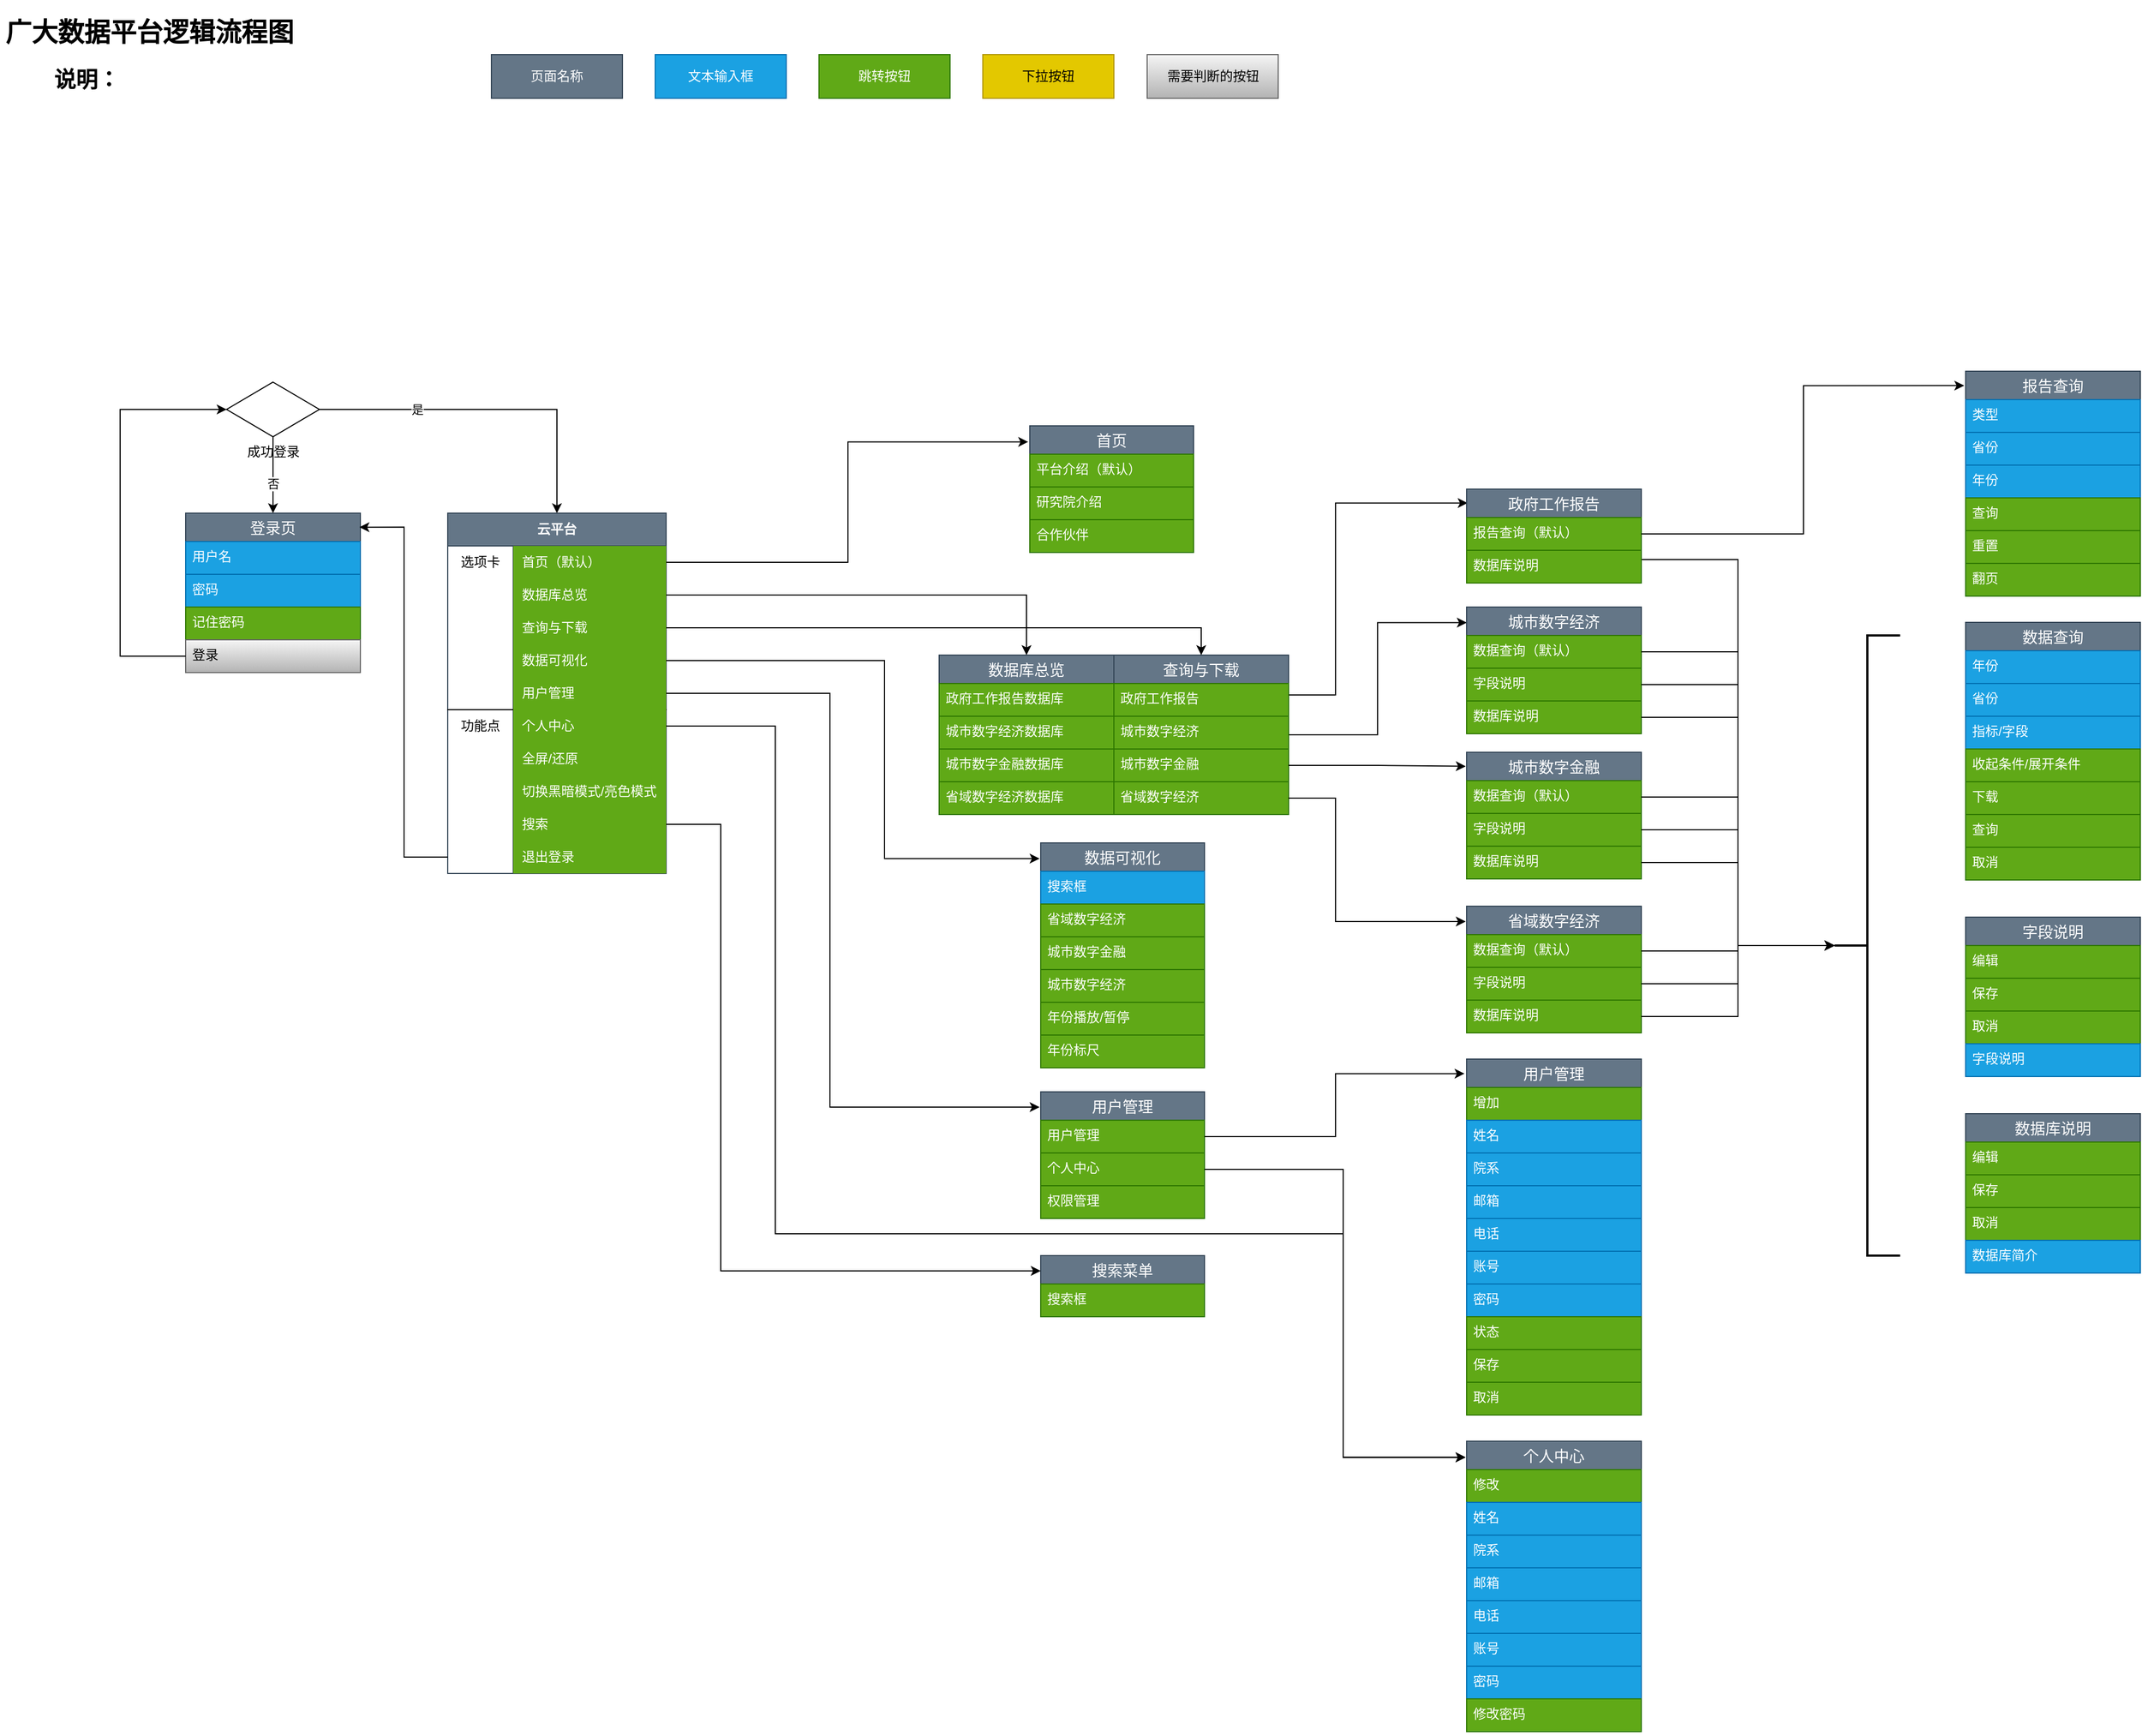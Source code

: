 <mxfile version="21.3.2" type="github">
  <diagram name="第 1 页" id="iISZ1i06i-iWEMT5HrnV">
    <mxGraphModel dx="1235" dy="701" grid="1" gridSize="10" guides="1" tooltips="1" connect="1" arrows="1" fold="1" page="1" pageScale="1" pageWidth="827" pageHeight="1169" math="0" shadow="0">
      <root>
        <mxCell id="0" />
        <mxCell id="1" parent="0" />
        <mxCell id="XsBrNHMWEvMUsBHtOvP9-17" value="登录页" style="swimlane;fontStyle=0;childLayout=stackLayout;horizontal=1;startSize=26;horizontalStack=0;resizeParent=1;resizeParentMax=0;resizeLast=0;collapsible=1;marginBottom=0;align=center;fontSize=14;fillColor=#647687;fontColor=#ffffff;strokeColor=#314354;" vertex="1" parent="1">
          <mxGeometry x="240" y="490" width="160" height="146" as="geometry" />
        </mxCell>
        <mxCell id="XsBrNHMWEvMUsBHtOvP9-18" value="用户名" style="text;strokeColor=#006EAF;fillColor=#1ba1e2;spacingLeft=4;spacingRight=4;overflow=hidden;rotatable=0;points=[[0,0.5],[1,0.5]];portConstraint=eastwest;fontSize=12;whiteSpace=wrap;html=1;fontColor=#ffffff;" vertex="1" parent="XsBrNHMWEvMUsBHtOvP9-17">
          <mxGeometry y="26" width="160" height="30" as="geometry" />
        </mxCell>
        <mxCell id="XsBrNHMWEvMUsBHtOvP9-19" value="密码" style="text;strokeColor=#006EAF;fillColor=#1ba1e2;spacingLeft=4;spacingRight=4;overflow=hidden;rotatable=0;points=[[0,0.5],[1,0.5]];portConstraint=eastwest;fontSize=12;whiteSpace=wrap;html=1;fontColor=#ffffff;" vertex="1" parent="XsBrNHMWEvMUsBHtOvP9-17">
          <mxGeometry y="56" width="160" height="30" as="geometry" />
        </mxCell>
        <mxCell id="XsBrNHMWEvMUsBHtOvP9-20" value="记住密码" style="text;strokeColor=#2D7600;fillColor=#60a917;spacingLeft=4;spacingRight=4;overflow=hidden;rotatable=0;points=[[0,0.5],[1,0.5]];portConstraint=eastwest;fontSize=12;whiteSpace=wrap;html=1;fontColor=#ffffff;" vertex="1" parent="XsBrNHMWEvMUsBHtOvP9-17">
          <mxGeometry y="86" width="160" height="30" as="geometry" />
        </mxCell>
        <mxCell id="XsBrNHMWEvMUsBHtOvP9-22" value="登录" style="text;strokeColor=#666666;fillColor=#f5f5f5;spacingLeft=4;spacingRight=4;overflow=hidden;rotatable=0;points=[[0,0.5],[1,0.5]];portConstraint=eastwest;fontSize=12;whiteSpace=wrap;html=1;gradientColor=#b3b3b3;fontColor=#000000;" vertex="1" parent="XsBrNHMWEvMUsBHtOvP9-17">
          <mxGeometry y="116" width="160" height="30" as="geometry" />
        </mxCell>
        <mxCell id="XsBrNHMWEvMUsBHtOvP9-25" style="edgeStyle=orthogonalEdgeStyle;rounded=0;orthogonalLoop=1;jettySize=auto;html=1;exitX=0.5;exitY=1;exitDx=0;exitDy=0;exitPerimeter=0;entryX=0.5;entryY=0;entryDx=0;entryDy=0;" edge="1" parent="1" source="XsBrNHMWEvMUsBHtOvP9-23" target="XsBrNHMWEvMUsBHtOvP9-17">
          <mxGeometry relative="1" as="geometry" />
        </mxCell>
        <mxCell id="XsBrNHMWEvMUsBHtOvP9-26" value="否" style="edgeLabel;html=1;align=center;verticalAlign=middle;resizable=0;points=[];" vertex="1" connectable="0" parent="XsBrNHMWEvMUsBHtOvP9-25">
          <mxGeometry x="0.233" y="2" relative="1" as="geometry">
            <mxPoint x="-2" as="offset" />
          </mxGeometry>
        </mxCell>
        <mxCell id="XsBrNHMWEvMUsBHtOvP9-28" style="edgeStyle=orthogonalEdgeStyle;rounded=0;orthogonalLoop=1;jettySize=auto;html=1;exitX=1;exitY=0.5;exitDx=0;exitDy=0;exitPerimeter=0;entryX=0.5;entryY=0;entryDx=0;entryDy=0;" edge="1" parent="1" source="XsBrNHMWEvMUsBHtOvP9-23" target="XsBrNHMWEvMUsBHtOvP9-40">
          <mxGeometry relative="1" as="geometry">
            <mxPoint x="520" y="395" as="targetPoint" />
          </mxGeometry>
        </mxCell>
        <mxCell id="XsBrNHMWEvMUsBHtOvP9-29" value="是" style="edgeLabel;html=1;align=center;verticalAlign=middle;resizable=0;points=[];" vertex="1" connectable="0" parent="XsBrNHMWEvMUsBHtOvP9-28">
          <mxGeometry x="-0.158" y="1" relative="1" as="geometry">
            <mxPoint x="-42" y="1" as="offset" />
          </mxGeometry>
        </mxCell>
        <mxCell id="XsBrNHMWEvMUsBHtOvP9-23" value="成功登录" style="points=[[0.25,0.25,0],[0.5,0,0],[0.75,0.25,0],[1,0.5,0],[0.75,0.75,0],[0.5,1,0],[0.25,0.75,0],[0,0.5,0]];shape=mxgraph.bpmn.gateway2;html=1;verticalLabelPosition=bottom;labelBackgroundColor=none;verticalAlign=top;align=center;perimeter=rhombusPerimeter;outlineConnect=0;outline=none;symbol=none;" vertex="1" parent="1">
          <mxGeometry x="277.5" y="370" width="85" height="50" as="geometry" />
        </mxCell>
        <mxCell id="XsBrNHMWEvMUsBHtOvP9-24" style="edgeStyle=orthogonalEdgeStyle;rounded=0;orthogonalLoop=1;jettySize=auto;html=1;exitX=0;exitY=0.5;exitDx=0;exitDy=0;entryX=0;entryY=0.5;entryDx=0;entryDy=0;entryPerimeter=0;" edge="1" parent="1" source="XsBrNHMWEvMUsBHtOvP9-22" target="XsBrNHMWEvMUsBHtOvP9-23">
          <mxGeometry relative="1" as="geometry">
            <Array as="points">
              <mxPoint x="180" y="621" />
              <mxPoint x="180" y="395" />
            </Array>
          </mxGeometry>
        </mxCell>
        <mxCell id="XsBrNHMWEvMUsBHtOvP9-40" value="云平台" style="shape=table;startSize=30;container=1;collapsible=1;childLayout=tableLayout;fixedRows=1;rowLines=0;fontStyle=1;align=center;resizeLast=1;html=1;whiteSpace=wrap;fillColor=#647687;fontColor=#ffffff;strokeColor=#314354;" vertex="1" parent="1">
          <mxGeometry x="480" y="490" width="200" height="330" as="geometry" />
        </mxCell>
        <mxCell id="XsBrNHMWEvMUsBHtOvP9-41" value="" style="shape=tableRow;horizontal=0;startSize=0;swimlaneHead=0;swimlaneBody=0;fillColor=none;collapsible=0;dropTarget=0;points=[[0,0.5],[1,0.5]];portConstraint=eastwest;top=0;left=0;right=0;bottom=0;html=1;" vertex="1" parent="XsBrNHMWEvMUsBHtOvP9-40">
          <mxGeometry y="30" width="200" height="30" as="geometry" />
        </mxCell>
        <mxCell id="XsBrNHMWEvMUsBHtOvP9-42" value="选项卡" style="shape=partialRectangle;connectable=0;fillColor=none;top=0;left=0;bottom=0;right=0;fontStyle=0;overflow=hidden;html=1;whiteSpace=wrap;" vertex="1" parent="XsBrNHMWEvMUsBHtOvP9-41">
          <mxGeometry width="60" height="30" as="geometry">
            <mxRectangle width="60" height="30" as="alternateBounds" />
          </mxGeometry>
        </mxCell>
        <mxCell id="XsBrNHMWEvMUsBHtOvP9-43" value="首页（默认）" style="shape=partialRectangle;connectable=0;fillColor=#60a917;top=0;left=0;bottom=0;right=0;align=left;spacingLeft=6;fontStyle=0;overflow=hidden;html=1;whiteSpace=wrap;fontColor=#ffffff;strokeColor=#2D7600;" vertex="1" parent="XsBrNHMWEvMUsBHtOvP9-41">
          <mxGeometry x="60" width="140" height="30" as="geometry">
            <mxRectangle width="140" height="30" as="alternateBounds" />
          </mxGeometry>
        </mxCell>
        <mxCell id="XsBrNHMWEvMUsBHtOvP9-56" value="" style="shape=tableRow;horizontal=0;startSize=0;swimlaneHead=0;swimlaneBody=0;fillColor=none;collapsible=0;dropTarget=0;points=[[0,0.5],[1,0.5]];portConstraint=eastwest;top=0;left=0;right=0;bottom=0;html=1;" vertex="1" parent="XsBrNHMWEvMUsBHtOvP9-40">
          <mxGeometry y="60" width="200" height="30" as="geometry" />
        </mxCell>
        <mxCell id="XsBrNHMWEvMUsBHtOvP9-57" value="" style="shape=partialRectangle;connectable=0;fillColor=none;top=0;left=0;bottom=0;right=0;fontStyle=0;overflow=hidden;html=1;whiteSpace=wrap;" vertex="1" parent="XsBrNHMWEvMUsBHtOvP9-56">
          <mxGeometry width="60" height="30" as="geometry">
            <mxRectangle width="60" height="30" as="alternateBounds" />
          </mxGeometry>
        </mxCell>
        <mxCell id="XsBrNHMWEvMUsBHtOvP9-58" value="数据库总览" style="shape=partialRectangle;connectable=0;fillColor=#60a917;top=0;left=0;bottom=0;right=0;align=left;spacingLeft=6;fontStyle=0;overflow=hidden;html=1;whiteSpace=wrap;fontColor=#ffffff;strokeColor=#2D7600;" vertex="1" parent="XsBrNHMWEvMUsBHtOvP9-56">
          <mxGeometry x="60" width="140" height="30" as="geometry">
            <mxRectangle width="140" height="30" as="alternateBounds" />
          </mxGeometry>
        </mxCell>
        <mxCell id="XsBrNHMWEvMUsBHtOvP9-59" value="" style="shape=tableRow;horizontal=0;startSize=0;swimlaneHead=0;swimlaneBody=0;fillColor=none;collapsible=0;dropTarget=0;points=[[0,0.5],[1,0.5]];portConstraint=eastwest;top=0;left=0;right=0;bottom=0;html=1;" vertex="1" parent="XsBrNHMWEvMUsBHtOvP9-40">
          <mxGeometry y="90" width="200" height="30" as="geometry" />
        </mxCell>
        <mxCell id="XsBrNHMWEvMUsBHtOvP9-60" value="" style="shape=partialRectangle;connectable=0;fillColor=none;top=0;left=0;bottom=0;right=0;fontStyle=0;overflow=hidden;html=1;whiteSpace=wrap;" vertex="1" parent="XsBrNHMWEvMUsBHtOvP9-59">
          <mxGeometry width="60" height="30" as="geometry">
            <mxRectangle width="60" height="30" as="alternateBounds" />
          </mxGeometry>
        </mxCell>
        <mxCell id="XsBrNHMWEvMUsBHtOvP9-61" value="查询与下载" style="shape=partialRectangle;connectable=0;fillColor=#60a917;top=0;left=0;bottom=0;right=0;align=left;spacingLeft=6;fontStyle=0;overflow=hidden;html=1;whiteSpace=wrap;fontColor=#ffffff;strokeColor=#2D7600;" vertex="1" parent="XsBrNHMWEvMUsBHtOvP9-59">
          <mxGeometry x="60" width="140" height="30" as="geometry">
            <mxRectangle width="140" height="30" as="alternateBounds" />
          </mxGeometry>
        </mxCell>
        <mxCell id="XsBrNHMWEvMUsBHtOvP9-72" value="" style="shape=tableRow;horizontal=0;startSize=0;swimlaneHead=0;swimlaneBody=0;fillColor=none;collapsible=0;dropTarget=0;points=[[0,0.5],[1,0.5]];portConstraint=eastwest;top=0;left=0;right=0;bottom=0;html=1;" vertex="1" parent="XsBrNHMWEvMUsBHtOvP9-40">
          <mxGeometry y="120" width="200" height="30" as="geometry" />
        </mxCell>
        <mxCell id="XsBrNHMWEvMUsBHtOvP9-73" value="" style="shape=partialRectangle;connectable=0;fillColor=none;top=0;left=0;bottom=0;right=0;fontStyle=0;overflow=hidden;html=1;whiteSpace=wrap;" vertex="1" parent="XsBrNHMWEvMUsBHtOvP9-72">
          <mxGeometry width="60" height="30" as="geometry">
            <mxRectangle width="60" height="30" as="alternateBounds" />
          </mxGeometry>
        </mxCell>
        <mxCell id="XsBrNHMWEvMUsBHtOvP9-74" value="数据可视化" style="shape=partialRectangle;connectable=0;fillColor=#60a917;top=0;left=0;bottom=0;right=0;align=left;spacingLeft=6;fontStyle=0;overflow=hidden;html=1;whiteSpace=wrap;fontColor=#ffffff;strokeColor=#2D7600;" vertex="1" parent="XsBrNHMWEvMUsBHtOvP9-72">
          <mxGeometry x="60" width="140" height="30" as="geometry">
            <mxRectangle width="140" height="30" as="alternateBounds" />
          </mxGeometry>
        </mxCell>
        <mxCell id="XsBrNHMWEvMUsBHtOvP9-44" value="" style="shape=tableRow;horizontal=0;startSize=0;swimlaneHead=0;swimlaneBody=0;fillColor=none;collapsible=0;dropTarget=0;points=[[0,0.5],[1,0.5]];portConstraint=eastwest;top=0;left=0;right=0;bottom=1;html=1;fontStyle=0" vertex="1" parent="XsBrNHMWEvMUsBHtOvP9-40">
          <mxGeometry y="150" width="200" height="30" as="geometry" />
        </mxCell>
        <mxCell id="XsBrNHMWEvMUsBHtOvP9-45" value="" style="shape=partialRectangle;connectable=0;fillColor=none;top=0;left=0;bottom=0;right=0;fontStyle=1;overflow=hidden;html=1;whiteSpace=wrap;" vertex="1" parent="XsBrNHMWEvMUsBHtOvP9-44">
          <mxGeometry width="60" height="30" as="geometry">
            <mxRectangle width="60" height="30" as="alternateBounds" />
          </mxGeometry>
        </mxCell>
        <mxCell id="XsBrNHMWEvMUsBHtOvP9-46" value="用户管理" style="shape=partialRectangle;connectable=0;fillColor=#60a917;top=0;left=0;bottom=0;right=0;align=left;spacingLeft=6;fontStyle=0;overflow=hidden;html=1;whiteSpace=wrap;fontColor=#ffffff;strokeColor=#2D7600;" vertex="1" parent="XsBrNHMWEvMUsBHtOvP9-44">
          <mxGeometry x="60" width="140" height="30" as="geometry">
            <mxRectangle width="140" height="30" as="alternateBounds" />
          </mxGeometry>
        </mxCell>
        <mxCell id="XsBrNHMWEvMUsBHtOvP9-47" value="" style="shape=tableRow;horizontal=0;startSize=0;swimlaneHead=0;swimlaneBody=0;fillColor=none;collapsible=0;dropTarget=0;points=[[0,0.5],[1,0.5]];portConstraint=eastwest;top=0;left=0;right=0;bottom=0;html=1;" vertex="1" parent="XsBrNHMWEvMUsBHtOvP9-40">
          <mxGeometry y="180" width="200" height="30" as="geometry" />
        </mxCell>
        <mxCell id="XsBrNHMWEvMUsBHtOvP9-48" value="功能点" style="shape=partialRectangle;connectable=0;fillColor=none;top=0;left=0;bottom=0;right=0;editable=1;overflow=hidden;html=1;whiteSpace=wrap;" vertex="1" parent="XsBrNHMWEvMUsBHtOvP9-47">
          <mxGeometry width="60" height="30" as="geometry">
            <mxRectangle width="60" height="30" as="alternateBounds" />
          </mxGeometry>
        </mxCell>
        <mxCell id="XsBrNHMWEvMUsBHtOvP9-49" value="个人中心" style="shape=partialRectangle;connectable=0;fillColor=#60a917;top=0;left=0;bottom=0;right=0;align=left;spacingLeft=6;overflow=hidden;html=1;whiteSpace=wrap;fontColor=#ffffff;strokeColor=#2D7600;" vertex="1" parent="XsBrNHMWEvMUsBHtOvP9-47">
          <mxGeometry x="60" width="140" height="30" as="geometry">
            <mxRectangle width="140" height="30" as="alternateBounds" />
          </mxGeometry>
        </mxCell>
        <mxCell id="XsBrNHMWEvMUsBHtOvP9-63" value="" style="shape=tableRow;horizontal=0;startSize=0;swimlaneHead=0;swimlaneBody=0;fillColor=none;collapsible=0;dropTarget=0;points=[[0,0.5],[1,0.5]];portConstraint=eastwest;top=0;left=0;right=0;bottom=0;html=1;" vertex="1" parent="XsBrNHMWEvMUsBHtOvP9-40">
          <mxGeometry y="210" width="200" height="30" as="geometry" />
        </mxCell>
        <mxCell id="XsBrNHMWEvMUsBHtOvP9-64" value="" style="shape=partialRectangle;connectable=0;fillColor=none;top=0;left=0;bottom=0;right=0;editable=1;overflow=hidden;html=1;whiteSpace=wrap;" vertex="1" parent="XsBrNHMWEvMUsBHtOvP9-63">
          <mxGeometry width="60" height="30" as="geometry">
            <mxRectangle width="60" height="30" as="alternateBounds" />
          </mxGeometry>
        </mxCell>
        <mxCell id="XsBrNHMWEvMUsBHtOvP9-65" value="全屏/还原" style="shape=partialRectangle;connectable=0;fillColor=#60a917;top=0;left=0;bottom=0;right=0;align=left;spacingLeft=6;overflow=hidden;html=1;whiteSpace=wrap;fontColor=#ffffff;strokeColor=#2D7600;" vertex="1" parent="XsBrNHMWEvMUsBHtOvP9-63">
          <mxGeometry x="60" width="140" height="30" as="geometry">
            <mxRectangle width="140" height="30" as="alternateBounds" />
          </mxGeometry>
        </mxCell>
        <mxCell id="XsBrNHMWEvMUsBHtOvP9-50" value="" style="shape=tableRow;horizontal=0;startSize=0;swimlaneHead=0;swimlaneBody=0;fillColor=none;collapsible=0;dropTarget=0;points=[[0,0.5],[1,0.5]];portConstraint=eastwest;top=0;left=0;right=0;bottom=0;html=1;" vertex="1" parent="XsBrNHMWEvMUsBHtOvP9-40">
          <mxGeometry y="240" width="200" height="30" as="geometry" />
        </mxCell>
        <mxCell id="XsBrNHMWEvMUsBHtOvP9-51" value="" style="shape=partialRectangle;connectable=0;fillColor=none;top=0;left=0;bottom=0;right=0;editable=1;overflow=hidden;html=1;whiteSpace=wrap;" vertex="1" parent="XsBrNHMWEvMUsBHtOvP9-50">
          <mxGeometry width="60" height="30" as="geometry">
            <mxRectangle width="60" height="30" as="alternateBounds" />
          </mxGeometry>
        </mxCell>
        <mxCell id="XsBrNHMWEvMUsBHtOvP9-52" value="切换黑暗模式/亮色模式" style="shape=partialRectangle;connectable=0;fillColor=#60a917;top=0;left=0;bottom=0;right=0;align=left;spacingLeft=6;overflow=hidden;html=1;whiteSpace=wrap;fontColor=#ffffff;strokeColor=#2D7600;" vertex="1" parent="XsBrNHMWEvMUsBHtOvP9-50">
          <mxGeometry x="60" width="140" height="30" as="geometry">
            <mxRectangle width="140" height="30" as="alternateBounds" />
          </mxGeometry>
        </mxCell>
        <mxCell id="XsBrNHMWEvMUsBHtOvP9-66" value="" style="shape=tableRow;horizontal=0;startSize=0;swimlaneHead=0;swimlaneBody=0;fillColor=none;collapsible=0;dropTarget=0;points=[[0,0.5],[1,0.5]];portConstraint=eastwest;top=0;left=0;right=0;bottom=0;html=1;" vertex="1" parent="XsBrNHMWEvMUsBHtOvP9-40">
          <mxGeometry y="270" width="200" height="30" as="geometry" />
        </mxCell>
        <mxCell id="XsBrNHMWEvMUsBHtOvP9-67" value="" style="shape=partialRectangle;connectable=0;fillColor=none;top=0;left=0;bottom=0;right=0;editable=1;overflow=hidden;html=1;whiteSpace=wrap;" vertex="1" parent="XsBrNHMWEvMUsBHtOvP9-66">
          <mxGeometry width="60" height="30" as="geometry">
            <mxRectangle width="60" height="30" as="alternateBounds" />
          </mxGeometry>
        </mxCell>
        <mxCell id="XsBrNHMWEvMUsBHtOvP9-68" value="搜索" style="shape=partialRectangle;connectable=0;fillColor=#60a917;top=0;left=0;bottom=0;right=0;align=left;spacingLeft=6;overflow=hidden;html=1;whiteSpace=wrap;fontColor=#ffffff;strokeColor=#2D7600;" vertex="1" parent="XsBrNHMWEvMUsBHtOvP9-66">
          <mxGeometry x="60" width="140" height="30" as="geometry">
            <mxRectangle width="140" height="30" as="alternateBounds" />
          </mxGeometry>
        </mxCell>
        <mxCell id="XsBrNHMWEvMUsBHtOvP9-69" value="" style="shape=tableRow;horizontal=0;startSize=0;swimlaneHead=0;swimlaneBody=0;fillColor=none;collapsible=0;dropTarget=0;points=[[0,0.5],[1,0.5]];portConstraint=eastwest;top=0;left=0;right=0;bottom=0;html=1;" vertex="1" parent="XsBrNHMWEvMUsBHtOvP9-40">
          <mxGeometry y="300" width="200" height="30" as="geometry" />
        </mxCell>
        <mxCell id="XsBrNHMWEvMUsBHtOvP9-70" value="" style="shape=partialRectangle;connectable=0;fillColor=none;top=0;left=0;bottom=0;right=0;editable=1;overflow=hidden;html=1;whiteSpace=wrap;" vertex="1" parent="XsBrNHMWEvMUsBHtOvP9-69">
          <mxGeometry width="60" height="30" as="geometry">
            <mxRectangle width="60" height="30" as="alternateBounds" />
          </mxGeometry>
        </mxCell>
        <mxCell id="XsBrNHMWEvMUsBHtOvP9-71" value="退出登录" style="shape=partialRectangle;connectable=0;fillColor=#60a917;top=0;left=0;bottom=0;right=0;align=left;spacingLeft=6;overflow=hidden;html=1;whiteSpace=wrap;fontColor=#ffffff;strokeColor=#2D7600;" vertex="1" parent="XsBrNHMWEvMUsBHtOvP9-69">
          <mxGeometry x="60" width="140" height="30" as="geometry">
            <mxRectangle width="140" height="30" as="alternateBounds" />
          </mxGeometry>
        </mxCell>
        <mxCell id="XsBrNHMWEvMUsBHtOvP9-75" value="首页" style="swimlane;fontStyle=0;childLayout=stackLayout;horizontal=1;startSize=26;horizontalStack=0;resizeParent=1;resizeParentMax=0;resizeLast=0;collapsible=1;marginBottom=0;align=center;fontSize=14;fillColor=#647687;fontColor=#ffffff;strokeColor=#314354;" vertex="1" parent="1">
          <mxGeometry x="1013" y="410" width="150" height="116" as="geometry" />
        </mxCell>
        <mxCell id="XsBrNHMWEvMUsBHtOvP9-76" value="平台介绍（默认）" style="text;strokeColor=#2D7600;fillColor=#60a917;spacingLeft=4;spacingRight=4;overflow=hidden;rotatable=0;points=[[0,0.5],[1,0.5]];portConstraint=eastwest;fontSize=12;whiteSpace=wrap;html=1;fontColor=#ffffff;" vertex="1" parent="XsBrNHMWEvMUsBHtOvP9-75">
          <mxGeometry y="26" width="150" height="30" as="geometry" />
        </mxCell>
        <mxCell id="XsBrNHMWEvMUsBHtOvP9-77" value="研究院介绍" style="text;strokeColor=#2D7600;fillColor=#60a917;spacingLeft=4;spacingRight=4;overflow=hidden;rotatable=0;points=[[0,0.5],[1,0.5]];portConstraint=eastwest;fontSize=12;whiteSpace=wrap;html=1;fontColor=#ffffff;" vertex="1" parent="XsBrNHMWEvMUsBHtOvP9-75">
          <mxGeometry y="56" width="150" height="30" as="geometry" />
        </mxCell>
        <mxCell id="XsBrNHMWEvMUsBHtOvP9-78" value="合作伙伴" style="text;strokeColor=#2D7600;fillColor=#60a917;spacingLeft=4;spacingRight=4;overflow=hidden;rotatable=0;points=[[0,0.5],[1,0.5]];portConstraint=eastwest;fontSize=12;whiteSpace=wrap;html=1;fontColor=#ffffff;" vertex="1" parent="XsBrNHMWEvMUsBHtOvP9-75">
          <mxGeometry y="86" width="150" height="30" as="geometry" />
        </mxCell>
        <mxCell id="XsBrNHMWEvMUsBHtOvP9-83" style="edgeStyle=orthogonalEdgeStyle;rounded=0;orthogonalLoop=1;jettySize=auto;html=1;exitX=1;exitY=0.5;exitDx=0;exitDy=0;entryX=-0.01;entryY=0.127;entryDx=0;entryDy=0;entryPerimeter=0;" edge="1" parent="1" source="XsBrNHMWEvMUsBHtOvP9-41" target="XsBrNHMWEvMUsBHtOvP9-75">
          <mxGeometry relative="1" as="geometry">
            <mxPoint x="850" y="430" as="targetPoint" />
          </mxGeometry>
        </mxCell>
        <mxCell id="XsBrNHMWEvMUsBHtOvP9-84" value="数据库总览" style="swimlane;fontStyle=0;childLayout=stackLayout;horizontal=1;startSize=26;horizontalStack=0;resizeParent=1;resizeParentMax=0;resizeLast=0;collapsible=1;marginBottom=0;align=center;fontSize=14;fillColor=#647687;fontColor=#ffffff;strokeColor=#314354;" vertex="1" parent="1">
          <mxGeometry x="930" y="620" width="160" height="146" as="geometry" />
        </mxCell>
        <mxCell id="XsBrNHMWEvMUsBHtOvP9-86" value="政府工作报告数据库" style="text;strokeColor=#2D7600;fillColor=#60a917;spacingLeft=4;spacingRight=4;overflow=hidden;rotatable=0;points=[[0,0.5],[1,0.5]];portConstraint=eastwest;fontSize=12;whiteSpace=wrap;html=1;fontColor=#ffffff;" vertex="1" parent="XsBrNHMWEvMUsBHtOvP9-84">
          <mxGeometry y="26" width="160" height="30" as="geometry" />
        </mxCell>
        <mxCell id="XsBrNHMWEvMUsBHtOvP9-90" value="城市数字经济数据库" style="text;strokeColor=#2D7600;fillColor=#60a917;spacingLeft=4;spacingRight=4;overflow=hidden;rotatable=0;points=[[0,0.5],[1,0.5]];portConstraint=eastwest;fontSize=12;whiteSpace=wrap;html=1;fontColor=#ffffff;" vertex="1" parent="XsBrNHMWEvMUsBHtOvP9-84">
          <mxGeometry y="56" width="160" height="30" as="geometry" />
        </mxCell>
        <mxCell id="XsBrNHMWEvMUsBHtOvP9-89" value="城市数字金融数据库" style="text;strokeColor=#2D7600;fillColor=#60a917;spacingLeft=4;spacingRight=4;overflow=hidden;rotatable=0;points=[[0,0.5],[1,0.5]];portConstraint=eastwest;fontSize=12;whiteSpace=wrap;html=1;fontColor=#ffffff;" vertex="1" parent="XsBrNHMWEvMUsBHtOvP9-84">
          <mxGeometry y="86" width="160" height="30" as="geometry" />
        </mxCell>
        <mxCell id="XsBrNHMWEvMUsBHtOvP9-195" value="省域数字经济数据库" style="text;strokeColor=#2D7600;fillColor=#60a917;spacingLeft=4;spacingRight=4;overflow=hidden;rotatable=0;points=[[0,0.5],[1,0.5]];portConstraint=eastwest;fontSize=12;whiteSpace=wrap;html=1;fontColor=#ffffff;" vertex="1" parent="XsBrNHMWEvMUsBHtOvP9-84">
          <mxGeometry y="116" width="160" height="30" as="geometry" />
        </mxCell>
        <mxCell id="XsBrNHMWEvMUsBHtOvP9-198" style="edgeStyle=orthogonalEdgeStyle;rounded=0;orthogonalLoop=1;jettySize=auto;html=1;exitX=1;exitY=0.5;exitDx=0;exitDy=0;entryX=0.001;entryY=0.123;entryDx=0;entryDy=0;entryPerimeter=0;" edge="1" parent="1" source="XsBrNHMWEvMUsBHtOvP9-91" target="XsBrNHMWEvMUsBHtOvP9-103">
          <mxGeometry relative="1" as="geometry" />
        </mxCell>
        <mxCell id="XsBrNHMWEvMUsBHtOvP9-208" style="edgeStyle=orthogonalEdgeStyle;rounded=0;orthogonalLoop=1;jettySize=auto;html=1;exitX=1;exitY=0.25;exitDx=0;exitDy=0;entryX=0.006;entryY=0.148;entryDx=0;entryDy=0;entryPerimeter=0;" edge="1" parent="1" source="XsBrNHMWEvMUsBHtOvP9-91" target="XsBrNHMWEvMUsBHtOvP9-108">
          <mxGeometry relative="1" as="geometry">
            <Array as="points">
              <mxPoint x="1293" y="656" />
              <mxPoint x="1293" y="481" />
            </Array>
          </mxGeometry>
        </mxCell>
        <mxCell id="XsBrNHMWEvMUsBHtOvP9-91" value="查询与下载" style="swimlane;fontStyle=0;childLayout=stackLayout;horizontal=1;startSize=26;horizontalStack=0;resizeParent=1;resizeParentMax=0;resizeLast=0;collapsible=1;marginBottom=0;align=center;fontSize=14;fillColor=#647687;fontColor=#ffffff;strokeColor=#314354;" vertex="1" parent="1">
          <mxGeometry x="1090" y="620" width="160" height="146" as="geometry" />
        </mxCell>
        <mxCell id="XsBrNHMWEvMUsBHtOvP9-92" value="政府工作报告" style="text;strokeColor=#2D7600;fillColor=#60a917;spacingLeft=4;spacingRight=4;overflow=hidden;rotatable=0;points=[[0,0.5],[1,0.5]];portConstraint=eastwest;fontSize=12;whiteSpace=wrap;html=1;fontColor=#ffffff;" vertex="1" parent="XsBrNHMWEvMUsBHtOvP9-91">
          <mxGeometry y="26" width="160" height="30" as="geometry" />
        </mxCell>
        <mxCell id="XsBrNHMWEvMUsBHtOvP9-93" value="城市数字经济" style="text;strokeColor=#2D7600;fillColor=#60a917;spacingLeft=4;spacingRight=4;overflow=hidden;rotatable=0;points=[[0,0.5],[1,0.5]];portConstraint=eastwest;fontSize=12;whiteSpace=wrap;html=1;fontColor=#ffffff;" vertex="1" parent="XsBrNHMWEvMUsBHtOvP9-91">
          <mxGeometry y="56" width="160" height="30" as="geometry" />
        </mxCell>
        <mxCell id="XsBrNHMWEvMUsBHtOvP9-94" value="城市数字金融" style="text;strokeColor=#2D7600;fillColor=#60a917;spacingLeft=4;spacingRight=4;overflow=hidden;rotatable=0;points=[[0,0.5],[1,0.5]];portConstraint=eastwest;fontSize=12;whiteSpace=wrap;html=1;fontColor=#ffffff;" vertex="1" parent="XsBrNHMWEvMUsBHtOvP9-91">
          <mxGeometry y="86" width="160" height="30" as="geometry" />
        </mxCell>
        <mxCell id="XsBrNHMWEvMUsBHtOvP9-95" value="省域数字经济" style="text;strokeColor=#2D7600;fillColor=#60a917;spacingLeft=4;spacingRight=4;overflow=hidden;rotatable=0;points=[[0,0.5],[1,0.5]];portConstraint=eastwest;fontSize=12;whiteSpace=wrap;html=1;fontColor=#ffffff;" vertex="1" parent="XsBrNHMWEvMUsBHtOvP9-91">
          <mxGeometry y="116" width="160" height="30" as="geometry" />
        </mxCell>
        <mxCell id="XsBrNHMWEvMUsBHtOvP9-103" value="城市数字经济" style="swimlane;fontStyle=0;childLayout=stackLayout;horizontal=1;startSize=26;horizontalStack=0;resizeParent=1;resizeParentMax=0;resizeLast=0;collapsible=1;marginBottom=0;align=center;fontSize=14;fillColor=#647687;fontColor=#ffffff;strokeColor=#314354;" vertex="1" parent="1">
          <mxGeometry x="1413" y="576" width="160" height="116" as="geometry" />
        </mxCell>
        <mxCell id="XsBrNHMWEvMUsBHtOvP9-104" value="数据查询（默认）" style="text;strokeColor=#2D7600;fillColor=#60a917;spacingLeft=4;spacingRight=4;overflow=hidden;rotatable=0;points=[[0,0.5],[1,0.5]];portConstraint=eastwest;fontSize=12;whiteSpace=wrap;html=1;fontColor=#ffffff;" vertex="1" parent="XsBrNHMWEvMUsBHtOvP9-103">
          <mxGeometry y="26" width="160" height="30" as="geometry" />
        </mxCell>
        <mxCell id="XsBrNHMWEvMUsBHtOvP9-105" value="字段说明" style="text;strokeColor=#2D7600;fillColor=#60a917;spacingLeft=4;spacingRight=4;overflow=hidden;rotatable=0;points=[[0,0.5],[1,0.5]];portConstraint=eastwest;fontSize=12;whiteSpace=wrap;html=1;fontColor=#ffffff;" vertex="1" parent="XsBrNHMWEvMUsBHtOvP9-103">
          <mxGeometry y="56" width="160" height="30" as="geometry" />
        </mxCell>
        <mxCell id="XsBrNHMWEvMUsBHtOvP9-106" value="数据库说明" style="text;strokeColor=#2D7600;fillColor=#60a917;spacingLeft=4;spacingRight=4;overflow=hidden;rotatable=0;points=[[0,0.5],[1,0.5]];portConstraint=eastwest;fontSize=12;whiteSpace=wrap;html=1;fontColor=#ffffff;" vertex="1" parent="XsBrNHMWEvMUsBHtOvP9-103">
          <mxGeometry y="86" width="160" height="30" as="geometry" />
        </mxCell>
        <mxCell id="XsBrNHMWEvMUsBHtOvP9-206" style="edgeStyle=orthogonalEdgeStyle;rounded=0;orthogonalLoop=1;jettySize=auto;html=1;exitX=1;exitY=0.75;exitDx=0;exitDy=0;entryX=0;entryY=0.5;entryDx=0;entryDy=0;entryPerimeter=0;" edge="1" parent="1" source="XsBrNHMWEvMUsBHtOvP9-108" target="XsBrNHMWEvMUsBHtOvP9-153">
          <mxGeometry relative="1" as="geometry" />
        </mxCell>
        <mxCell id="XsBrNHMWEvMUsBHtOvP9-108" value="政府工作报告" style="swimlane;fontStyle=0;childLayout=stackLayout;horizontal=1;startSize=26;horizontalStack=0;resizeParent=1;resizeParentMax=0;resizeLast=0;collapsible=1;marginBottom=0;align=center;fontSize=14;fillColor=#647687;fontColor=#ffffff;strokeColor=#314354;" vertex="1" parent="1">
          <mxGeometry x="1413" y="468" width="160" height="86" as="geometry" />
        </mxCell>
        <mxCell id="XsBrNHMWEvMUsBHtOvP9-109" value="报告查询（默认）" style="text;strokeColor=#2D7600;fillColor=#60a917;spacingLeft=4;spacingRight=4;overflow=hidden;rotatable=0;points=[[0,0.5],[1,0.5]];portConstraint=eastwest;fontSize=12;whiteSpace=wrap;html=1;fontColor=#ffffff;" vertex="1" parent="XsBrNHMWEvMUsBHtOvP9-108">
          <mxGeometry y="26" width="160" height="30" as="geometry" />
        </mxCell>
        <mxCell id="XsBrNHMWEvMUsBHtOvP9-110" value="数据库说明" style="text;strokeColor=#2D7600;fillColor=#60a917;spacingLeft=4;spacingRight=4;overflow=hidden;rotatable=0;points=[[0,0.5],[1,0.5]];portConstraint=eastwest;fontSize=12;whiteSpace=wrap;html=1;fontColor=#ffffff;" vertex="1" parent="XsBrNHMWEvMUsBHtOvP9-108">
          <mxGeometry y="56" width="160" height="30" as="geometry" />
        </mxCell>
        <mxCell id="XsBrNHMWEvMUsBHtOvP9-126" value="数据查询" style="swimlane;fontStyle=0;childLayout=stackLayout;horizontal=1;startSize=26;horizontalStack=0;resizeParent=1;resizeParentMax=0;resizeLast=0;collapsible=1;marginBottom=0;align=center;fontSize=14;fillColor=#647687;fontColor=#ffffff;strokeColor=#314354;" vertex="1" parent="1">
          <mxGeometry x="1870" y="590" width="160" height="236" as="geometry" />
        </mxCell>
        <mxCell id="XsBrNHMWEvMUsBHtOvP9-127" value="年份" style="text;strokeColor=#006EAF;fillColor=#1ba1e2;spacingLeft=4;spacingRight=4;overflow=hidden;rotatable=0;points=[[0,0.5],[1,0.5]];portConstraint=eastwest;fontSize=12;whiteSpace=wrap;html=1;fontColor=#ffffff;" vertex="1" parent="XsBrNHMWEvMUsBHtOvP9-126">
          <mxGeometry y="26" width="160" height="30" as="geometry" />
        </mxCell>
        <mxCell id="XsBrNHMWEvMUsBHtOvP9-128" value="省份" style="text;strokeColor=#006EAF;fillColor=#1ba1e2;spacingLeft=4;spacingRight=4;overflow=hidden;rotatable=0;points=[[0,0.5],[1,0.5]];portConstraint=eastwest;fontSize=12;whiteSpace=wrap;html=1;fontColor=#ffffff;" vertex="1" parent="XsBrNHMWEvMUsBHtOvP9-126">
          <mxGeometry y="56" width="160" height="30" as="geometry" />
        </mxCell>
        <mxCell id="XsBrNHMWEvMUsBHtOvP9-129" value="指标/字段" style="text;strokeColor=#006EAF;fillColor=#1ba1e2;spacingLeft=4;spacingRight=4;overflow=hidden;rotatable=0;points=[[0,0.5],[1,0.5]];portConstraint=eastwest;fontSize=12;whiteSpace=wrap;html=1;fontColor=#ffffff;" vertex="1" parent="XsBrNHMWEvMUsBHtOvP9-126">
          <mxGeometry y="86" width="160" height="30" as="geometry" />
        </mxCell>
        <mxCell id="XsBrNHMWEvMUsBHtOvP9-133" value="收起条件/展开条件" style="text;strokeColor=#2D7600;fillColor=#60a917;spacingLeft=4;spacingRight=4;overflow=hidden;rotatable=0;points=[[0,0.5],[1,0.5]];portConstraint=eastwest;fontSize=12;whiteSpace=wrap;html=1;fontColor=#ffffff;" vertex="1" parent="XsBrNHMWEvMUsBHtOvP9-126">
          <mxGeometry y="116" width="160" height="30" as="geometry" />
        </mxCell>
        <mxCell id="XsBrNHMWEvMUsBHtOvP9-132" value="下载" style="text;strokeColor=#2D7600;fillColor=#60a917;spacingLeft=4;spacingRight=4;overflow=hidden;rotatable=0;points=[[0,0.5],[1,0.5]];portConstraint=eastwest;fontSize=12;whiteSpace=wrap;html=1;fontColor=#ffffff;" vertex="1" parent="XsBrNHMWEvMUsBHtOvP9-126">
          <mxGeometry y="146" width="160" height="30" as="geometry" />
        </mxCell>
        <mxCell id="XsBrNHMWEvMUsBHtOvP9-131" value="查询" style="text;strokeColor=#2D7600;fillColor=#60a917;spacingLeft=4;spacingRight=4;overflow=hidden;rotatable=0;points=[[0,0.5],[1,0.5]];portConstraint=eastwest;fontSize=12;whiteSpace=wrap;html=1;fontColor=#ffffff;" vertex="1" parent="XsBrNHMWEvMUsBHtOvP9-126">
          <mxGeometry y="176" width="160" height="30" as="geometry" />
        </mxCell>
        <mxCell id="XsBrNHMWEvMUsBHtOvP9-130" value="取消" style="text;strokeColor=#2D7600;fillColor=#60a917;spacingLeft=4;spacingRight=4;overflow=hidden;rotatable=0;points=[[0,0.5],[1,0.5]];portConstraint=eastwest;fontSize=12;whiteSpace=wrap;html=1;fontColor=#ffffff;" vertex="1" parent="XsBrNHMWEvMUsBHtOvP9-126">
          <mxGeometry y="206" width="160" height="30" as="geometry" />
        </mxCell>
        <mxCell id="XsBrNHMWEvMUsBHtOvP9-135" value="字段说明" style="swimlane;fontStyle=0;childLayout=stackLayout;horizontal=1;startSize=26;horizontalStack=0;resizeParent=1;resizeParentMax=0;resizeLast=0;collapsible=1;marginBottom=0;align=center;fontSize=14;fillColor=#647687;fontColor=#ffffff;strokeColor=#314354;" vertex="1" parent="1">
          <mxGeometry x="1870" y="860" width="160" height="146" as="geometry" />
        </mxCell>
        <mxCell id="XsBrNHMWEvMUsBHtOvP9-136" value="编辑" style="text;strokeColor=#2D7600;fillColor=#60a917;spacingLeft=4;spacingRight=4;overflow=hidden;rotatable=0;points=[[0,0.5],[1,0.5]];portConstraint=eastwest;fontSize=12;whiteSpace=wrap;html=1;fontColor=#ffffff;" vertex="1" parent="XsBrNHMWEvMUsBHtOvP9-135">
          <mxGeometry y="26" width="160" height="30" as="geometry" />
        </mxCell>
        <mxCell id="XsBrNHMWEvMUsBHtOvP9-143" value="保存" style="text;strokeColor=#2D7600;fillColor=#60a917;spacingLeft=4;spacingRight=4;overflow=hidden;rotatable=0;points=[[0,0.5],[1,0.5]];portConstraint=eastwest;fontSize=12;whiteSpace=wrap;html=1;fontColor=#ffffff;" vertex="1" parent="XsBrNHMWEvMUsBHtOvP9-135">
          <mxGeometry y="56" width="160" height="30" as="geometry" />
        </mxCell>
        <mxCell id="XsBrNHMWEvMUsBHtOvP9-144" value="取消" style="text;strokeColor=#2D7600;fillColor=#60a917;spacingLeft=4;spacingRight=4;overflow=hidden;rotatable=0;points=[[0,0.5],[1,0.5]];portConstraint=eastwest;fontSize=12;whiteSpace=wrap;html=1;fontColor=#ffffff;" vertex="1" parent="XsBrNHMWEvMUsBHtOvP9-135">
          <mxGeometry y="86" width="160" height="30" as="geometry" />
        </mxCell>
        <mxCell id="XsBrNHMWEvMUsBHtOvP9-137" value="字段说明" style="text;strokeColor=#006EAF;fillColor=#1ba1e2;spacingLeft=4;spacingRight=4;overflow=hidden;rotatable=0;points=[[0,0.5],[1,0.5]];portConstraint=eastwest;fontSize=12;whiteSpace=wrap;html=1;fontColor=#ffffff;" vertex="1" parent="XsBrNHMWEvMUsBHtOvP9-135">
          <mxGeometry y="116" width="160" height="30" as="geometry" />
        </mxCell>
        <mxCell id="XsBrNHMWEvMUsBHtOvP9-145" value="数据库说明" style="swimlane;fontStyle=0;childLayout=stackLayout;horizontal=1;startSize=26;horizontalStack=0;resizeParent=1;resizeParentMax=0;resizeLast=0;collapsible=1;marginBottom=0;align=center;fontSize=14;fillColor=#647687;fontColor=#ffffff;strokeColor=#314354;" vertex="1" parent="1">
          <mxGeometry x="1870" y="1040" width="160" height="146" as="geometry" />
        </mxCell>
        <mxCell id="XsBrNHMWEvMUsBHtOvP9-146" value="编辑" style="text;strokeColor=#2D7600;fillColor=#60a917;spacingLeft=4;spacingRight=4;overflow=hidden;rotatable=0;points=[[0,0.5],[1,0.5]];portConstraint=eastwest;fontSize=12;whiteSpace=wrap;html=1;fontColor=#ffffff;" vertex="1" parent="XsBrNHMWEvMUsBHtOvP9-145">
          <mxGeometry y="26" width="160" height="30" as="geometry" />
        </mxCell>
        <mxCell id="XsBrNHMWEvMUsBHtOvP9-147" value="保存" style="text;strokeColor=#2D7600;fillColor=#60a917;spacingLeft=4;spacingRight=4;overflow=hidden;rotatable=0;points=[[0,0.5],[1,0.5]];portConstraint=eastwest;fontSize=12;whiteSpace=wrap;html=1;fontColor=#ffffff;" vertex="1" parent="XsBrNHMWEvMUsBHtOvP9-145">
          <mxGeometry y="56" width="160" height="30" as="geometry" />
        </mxCell>
        <mxCell id="XsBrNHMWEvMUsBHtOvP9-148" value="取消" style="text;strokeColor=#2D7600;fillColor=#60a917;spacingLeft=4;spacingRight=4;overflow=hidden;rotatable=0;points=[[0,0.5],[1,0.5]];portConstraint=eastwest;fontSize=12;whiteSpace=wrap;html=1;fontColor=#ffffff;" vertex="1" parent="XsBrNHMWEvMUsBHtOvP9-145">
          <mxGeometry y="86" width="160" height="30" as="geometry" />
        </mxCell>
        <mxCell id="XsBrNHMWEvMUsBHtOvP9-149" value="数据库简介" style="text;strokeColor=#006EAF;fillColor=#1ba1e2;spacingLeft=4;spacingRight=4;overflow=hidden;rotatable=0;points=[[0,0.5],[1,0.5]];portConstraint=eastwest;fontSize=12;whiteSpace=wrap;html=1;fontColor=#ffffff;" vertex="1" parent="XsBrNHMWEvMUsBHtOvP9-145">
          <mxGeometry y="116" width="160" height="30" as="geometry" />
        </mxCell>
        <mxCell id="XsBrNHMWEvMUsBHtOvP9-153" value="" style="strokeWidth=2;html=1;shape=mxgraph.flowchart.annotation_2;align=left;labelPosition=right;pointerEvents=1;" vertex="1" parent="1">
          <mxGeometry x="1750" y="602" width="60" height="568" as="geometry" />
        </mxCell>
        <mxCell id="XsBrNHMWEvMUsBHtOvP9-154" style="edgeStyle=orthogonalEdgeStyle;rounded=0;orthogonalLoop=1;jettySize=auto;html=1;exitX=1;exitY=0.5;exitDx=0;exitDy=0;entryX=0;entryY=0.5;entryDx=0;entryDy=0;entryPerimeter=0;" edge="1" parent="1" source="XsBrNHMWEvMUsBHtOvP9-104" target="XsBrNHMWEvMUsBHtOvP9-153">
          <mxGeometry relative="1" as="geometry" />
        </mxCell>
        <mxCell id="XsBrNHMWEvMUsBHtOvP9-155" style="edgeStyle=orthogonalEdgeStyle;rounded=0;orthogonalLoop=1;jettySize=auto;html=1;exitX=1;exitY=0.5;exitDx=0;exitDy=0;entryX=0;entryY=0.5;entryDx=0;entryDy=0;entryPerimeter=0;" edge="1" parent="1" source="XsBrNHMWEvMUsBHtOvP9-105" target="XsBrNHMWEvMUsBHtOvP9-153">
          <mxGeometry relative="1" as="geometry">
            <mxPoint x="1803" y="1062" as="targetPoint" />
          </mxGeometry>
        </mxCell>
        <mxCell id="XsBrNHMWEvMUsBHtOvP9-156" style="edgeStyle=orthogonalEdgeStyle;rounded=0;orthogonalLoop=1;jettySize=auto;html=1;exitX=1;exitY=0.5;exitDx=0;exitDy=0;entryX=0;entryY=0.5;entryDx=0;entryDy=0;entryPerimeter=0;" edge="1" parent="1" source="XsBrNHMWEvMUsBHtOvP9-106" target="XsBrNHMWEvMUsBHtOvP9-153">
          <mxGeometry relative="1" as="geometry" />
        </mxCell>
        <mxCell id="XsBrNHMWEvMUsBHtOvP9-159" style="edgeStyle=orthogonalEdgeStyle;rounded=0;orthogonalLoop=1;jettySize=auto;html=1;exitX=1;exitY=0.5;exitDx=0;exitDy=0;entryX=0.5;entryY=0;entryDx=0;entryDy=0;" edge="1" parent="1" source="XsBrNHMWEvMUsBHtOvP9-56" target="XsBrNHMWEvMUsBHtOvP9-84">
          <mxGeometry relative="1" as="geometry" />
        </mxCell>
        <mxCell id="XsBrNHMWEvMUsBHtOvP9-160" style="edgeStyle=orthogonalEdgeStyle;rounded=0;orthogonalLoop=1;jettySize=auto;html=1;exitX=1;exitY=0.5;exitDx=0;exitDy=0;entryX=0.5;entryY=0;entryDx=0;entryDy=0;" edge="1" parent="1" source="XsBrNHMWEvMUsBHtOvP9-59" target="XsBrNHMWEvMUsBHtOvP9-91">
          <mxGeometry relative="1" as="geometry" />
        </mxCell>
        <mxCell id="XsBrNHMWEvMUsBHtOvP9-165" value="城市数字金融" style="swimlane;fontStyle=0;childLayout=stackLayout;horizontal=1;startSize=26;horizontalStack=0;resizeParent=1;resizeParentMax=0;resizeLast=0;collapsible=1;marginBottom=0;align=center;fontSize=14;fillColor=#647687;fontColor=#ffffff;strokeColor=#314354;" vertex="1" parent="1">
          <mxGeometry x="1413" y="709" width="160" height="116" as="geometry" />
        </mxCell>
        <mxCell id="XsBrNHMWEvMUsBHtOvP9-166" value="数据查询（默认）" style="text;strokeColor=#2D7600;fillColor=#60a917;spacingLeft=4;spacingRight=4;overflow=hidden;rotatable=0;points=[[0,0.5],[1,0.5]];portConstraint=eastwest;fontSize=12;whiteSpace=wrap;html=1;fontColor=#ffffff;" vertex="1" parent="XsBrNHMWEvMUsBHtOvP9-165">
          <mxGeometry y="26" width="160" height="30" as="geometry" />
        </mxCell>
        <mxCell id="XsBrNHMWEvMUsBHtOvP9-167" value="字段说明" style="text;strokeColor=#2D7600;fillColor=#60a917;spacingLeft=4;spacingRight=4;overflow=hidden;rotatable=0;points=[[0,0.5],[1,0.5]];portConstraint=eastwest;fontSize=12;whiteSpace=wrap;html=1;fontColor=#ffffff;" vertex="1" parent="XsBrNHMWEvMUsBHtOvP9-165">
          <mxGeometry y="56" width="160" height="30" as="geometry" />
        </mxCell>
        <mxCell id="XsBrNHMWEvMUsBHtOvP9-168" value="数据库说明" style="text;strokeColor=#2D7600;fillColor=#60a917;spacingLeft=4;spacingRight=4;overflow=hidden;rotatable=0;points=[[0,0.5],[1,0.5]];portConstraint=eastwest;fontSize=12;whiteSpace=wrap;html=1;fontColor=#ffffff;" vertex="1" parent="XsBrNHMWEvMUsBHtOvP9-165">
          <mxGeometry y="86" width="160" height="30" as="geometry" />
        </mxCell>
        <mxCell id="XsBrNHMWEvMUsBHtOvP9-171" value="省域数字经济" style="swimlane;fontStyle=0;childLayout=stackLayout;horizontal=1;startSize=26;horizontalStack=0;resizeParent=1;resizeParentMax=0;resizeLast=0;collapsible=1;marginBottom=0;align=center;fontSize=14;fillColor=#647687;fontColor=#ffffff;strokeColor=#314354;" vertex="1" parent="1">
          <mxGeometry x="1413" y="850" width="160" height="116" as="geometry" />
        </mxCell>
        <mxCell id="XsBrNHMWEvMUsBHtOvP9-172" value="数据查询（默认）" style="text;strokeColor=#2D7600;fillColor=#60a917;spacingLeft=4;spacingRight=4;overflow=hidden;rotatable=0;points=[[0,0.5],[1,0.5]];portConstraint=eastwest;fontSize=12;whiteSpace=wrap;html=1;fontColor=#ffffff;" vertex="1" parent="XsBrNHMWEvMUsBHtOvP9-171">
          <mxGeometry y="26" width="160" height="30" as="geometry" />
        </mxCell>
        <mxCell id="XsBrNHMWEvMUsBHtOvP9-173" value="字段说明" style="text;strokeColor=#2D7600;fillColor=#60a917;spacingLeft=4;spacingRight=4;overflow=hidden;rotatable=0;points=[[0,0.5],[1,0.5]];portConstraint=eastwest;fontSize=12;whiteSpace=wrap;html=1;fontColor=#ffffff;" vertex="1" parent="XsBrNHMWEvMUsBHtOvP9-171">
          <mxGeometry y="56" width="160" height="30" as="geometry" />
        </mxCell>
        <mxCell id="XsBrNHMWEvMUsBHtOvP9-174" value="数据库说明" style="text;strokeColor=#2D7600;fillColor=#60a917;spacingLeft=4;spacingRight=4;overflow=hidden;rotatable=0;points=[[0,0.5],[1,0.5]];portConstraint=eastwest;fontSize=12;whiteSpace=wrap;html=1;fontColor=#ffffff;" vertex="1" parent="XsBrNHMWEvMUsBHtOvP9-171">
          <mxGeometry y="86" width="160" height="30" as="geometry" />
        </mxCell>
        <mxCell id="XsBrNHMWEvMUsBHtOvP9-175" style="edgeStyle=orthogonalEdgeStyle;rounded=0;orthogonalLoop=1;jettySize=auto;html=1;exitX=1;exitY=0.5;exitDx=0;exitDy=0;entryX=0;entryY=0.5;entryDx=0;entryDy=0;entryPerimeter=0;" edge="1" parent="1" source="XsBrNHMWEvMUsBHtOvP9-166" target="XsBrNHMWEvMUsBHtOvP9-153">
          <mxGeometry relative="1" as="geometry" />
        </mxCell>
        <mxCell id="XsBrNHMWEvMUsBHtOvP9-176" style="edgeStyle=orthogonalEdgeStyle;rounded=0;orthogonalLoop=1;jettySize=auto;html=1;exitX=1;exitY=0.5;exitDx=0;exitDy=0;entryX=0;entryY=0.5;entryDx=0;entryDy=0;entryPerimeter=0;" edge="1" parent="1" source="XsBrNHMWEvMUsBHtOvP9-167" target="XsBrNHMWEvMUsBHtOvP9-153">
          <mxGeometry relative="1" as="geometry">
            <mxPoint x="1653" y="1022" as="targetPoint" />
          </mxGeometry>
        </mxCell>
        <mxCell id="XsBrNHMWEvMUsBHtOvP9-177" style="edgeStyle=orthogonalEdgeStyle;rounded=0;orthogonalLoop=1;jettySize=auto;html=1;exitX=1;exitY=0.5;exitDx=0;exitDy=0;entryX=0;entryY=0.5;entryDx=0;entryDy=0;entryPerimeter=0;" edge="1" parent="1" source="XsBrNHMWEvMUsBHtOvP9-168" target="XsBrNHMWEvMUsBHtOvP9-153">
          <mxGeometry relative="1" as="geometry">
            <mxPoint x="1673" y="1082" as="targetPoint" />
          </mxGeometry>
        </mxCell>
        <mxCell id="XsBrNHMWEvMUsBHtOvP9-179" style="edgeStyle=orthogonalEdgeStyle;rounded=0;orthogonalLoop=1;jettySize=auto;html=1;exitX=1;exitY=0.5;exitDx=0;exitDy=0;entryX=0;entryY=0.5;entryDx=0;entryDy=0;entryPerimeter=0;" edge="1" parent="1" source="XsBrNHMWEvMUsBHtOvP9-172" target="XsBrNHMWEvMUsBHtOvP9-153">
          <mxGeometry relative="1" as="geometry" />
        </mxCell>
        <mxCell id="XsBrNHMWEvMUsBHtOvP9-180" style="edgeStyle=orthogonalEdgeStyle;rounded=0;orthogonalLoop=1;jettySize=auto;html=1;exitX=1;exitY=0.5;exitDx=0;exitDy=0;entryX=0;entryY=0.5;entryDx=0;entryDy=0;entryPerimeter=0;" edge="1" parent="1" source="XsBrNHMWEvMUsBHtOvP9-173" target="XsBrNHMWEvMUsBHtOvP9-153">
          <mxGeometry relative="1" as="geometry">
            <mxPoint x="1793" y="1042" as="targetPoint" />
          </mxGeometry>
        </mxCell>
        <mxCell id="XsBrNHMWEvMUsBHtOvP9-181" style="edgeStyle=orthogonalEdgeStyle;rounded=0;orthogonalLoop=1;jettySize=auto;html=1;exitX=1;exitY=0.5;exitDx=0;exitDy=0;entryX=0;entryY=0.5;entryDx=0;entryDy=0;entryPerimeter=0;" edge="1" parent="1" source="XsBrNHMWEvMUsBHtOvP9-174" target="XsBrNHMWEvMUsBHtOvP9-153">
          <mxGeometry relative="1" as="geometry" />
        </mxCell>
        <mxCell id="XsBrNHMWEvMUsBHtOvP9-183" value="报告查询" style="swimlane;fontStyle=0;childLayout=stackLayout;horizontal=1;startSize=26;horizontalStack=0;resizeParent=1;resizeParentMax=0;resizeLast=0;collapsible=1;marginBottom=0;align=center;fontSize=14;fillColor=#647687;fontColor=#ffffff;strokeColor=#314354;" vertex="1" parent="1">
          <mxGeometry x="1870" y="360" width="160" height="206" as="geometry" />
        </mxCell>
        <mxCell id="XsBrNHMWEvMUsBHtOvP9-184" value="类型" style="text;strokeColor=#006EAF;fillColor=#1ba1e2;spacingLeft=4;spacingRight=4;overflow=hidden;rotatable=0;points=[[0,0.5],[1,0.5]];portConstraint=eastwest;fontSize=12;whiteSpace=wrap;html=1;fontColor=#ffffff;" vertex="1" parent="XsBrNHMWEvMUsBHtOvP9-183">
          <mxGeometry y="26" width="160" height="30" as="geometry" />
        </mxCell>
        <mxCell id="XsBrNHMWEvMUsBHtOvP9-185" value="省份" style="text;strokeColor=#006EAF;fillColor=#1ba1e2;spacingLeft=4;spacingRight=4;overflow=hidden;rotatable=0;points=[[0,0.5],[1,0.5]];portConstraint=eastwest;fontSize=12;whiteSpace=wrap;html=1;fontColor=#ffffff;" vertex="1" parent="XsBrNHMWEvMUsBHtOvP9-183">
          <mxGeometry y="56" width="160" height="30" as="geometry" />
        </mxCell>
        <mxCell id="XsBrNHMWEvMUsBHtOvP9-186" value="年份" style="text;strokeColor=#006EAF;fillColor=#1ba1e2;spacingLeft=4;spacingRight=4;overflow=hidden;rotatable=0;points=[[0,0.5],[1,0.5]];portConstraint=eastwest;fontSize=12;whiteSpace=wrap;html=1;fontColor=#ffffff;" vertex="1" parent="XsBrNHMWEvMUsBHtOvP9-183">
          <mxGeometry y="86" width="160" height="30" as="geometry" />
        </mxCell>
        <mxCell id="XsBrNHMWEvMUsBHtOvP9-187" value="查询" style="text;strokeColor=#2D7600;fillColor=#60a917;spacingLeft=4;spacingRight=4;overflow=hidden;rotatable=0;points=[[0,0.5],[1,0.5]];portConstraint=eastwest;fontSize=12;whiteSpace=wrap;html=1;fontColor=#ffffff;" vertex="1" parent="XsBrNHMWEvMUsBHtOvP9-183">
          <mxGeometry y="116" width="160" height="30" as="geometry" />
        </mxCell>
        <mxCell id="XsBrNHMWEvMUsBHtOvP9-235" value="重置" style="text;strokeColor=#2D7600;fillColor=#60a917;spacingLeft=4;spacingRight=4;overflow=hidden;rotatable=0;points=[[0,0.5],[1,0.5]];portConstraint=eastwest;fontSize=12;whiteSpace=wrap;html=1;fontColor=#ffffff;" vertex="1" parent="XsBrNHMWEvMUsBHtOvP9-183">
          <mxGeometry y="146" width="160" height="30" as="geometry" />
        </mxCell>
        <mxCell id="XsBrNHMWEvMUsBHtOvP9-236" value="翻页" style="text;strokeColor=#2D7600;fillColor=#60a917;spacingLeft=4;spacingRight=4;overflow=hidden;rotatable=0;points=[[0,0.5],[1,0.5]];portConstraint=eastwest;fontSize=12;whiteSpace=wrap;html=1;fontColor=#ffffff;" vertex="1" parent="XsBrNHMWEvMUsBHtOvP9-183">
          <mxGeometry y="176" width="160" height="30" as="geometry" />
        </mxCell>
        <mxCell id="XsBrNHMWEvMUsBHtOvP9-191" style="edgeStyle=orthogonalEdgeStyle;rounded=0;orthogonalLoop=1;jettySize=auto;html=1;exitX=1;exitY=0.5;exitDx=0;exitDy=0;entryX=-0.008;entryY=0.064;entryDx=0;entryDy=0;entryPerimeter=0;" edge="1" parent="1" source="XsBrNHMWEvMUsBHtOvP9-109" target="XsBrNHMWEvMUsBHtOvP9-183">
          <mxGeometry relative="1" as="geometry">
            <mxPoint x="1793" y="350" as="targetPoint" />
          </mxGeometry>
        </mxCell>
        <mxCell id="XsBrNHMWEvMUsBHtOvP9-199" style="edgeStyle=orthogonalEdgeStyle;rounded=0;orthogonalLoop=1;jettySize=auto;html=1;exitX=1;exitY=0.5;exitDx=0;exitDy=0;entryX=-0.005;entryY=0.111;entryDx=0;entryDy=0;entryPerimeter=0;" edge="1" parent="1" source="XsBrNHMWEvMUsBHtOvP9-94" target="XsBrNHMWEvMUsBHtOvP9-165">
          <mxGeometry relative="1" as="geometry" />
        </mxCell>
        <mxCell id="XsBrNHMWEvMUsBHtOvP9-200" style="edgeStyle=orthogonalEdgeStyle;rounded=0;orthogonalLoop=1;jettySize=auto;html=1;exitX=1;exitY=0.5;exitDx=0;exitDy=0;entryX=-0.005;entryY=0.121;entryDx=0;entryDy=0;entryPerimeter=0;" edge="1" parent="1" source="XsBrNHMWEvMUsBHtOvP9-95" target="XsBrNHMWEvMUsBHtOvP9-171">
          <mxGeometry relative="1" as="geometry">
            <Array as="points">
              <mxPoint x="1293" y="751" />
              <mxPoint x="1293" y="864" />
            </Array>
          </mxGeometry>
        </mxCell>
        <mxCell id="XsBrNHMWEvMUsBHtOvP9-201" value="数据可视化" style="swimlane;fontStyle=0;childLayout=stackLayout;horizontal=1;startSize=26;horizontalStack=0;resizeParent=1;resizeParentMax=0;resizeLast=0;collapsible=1;marginBottom=0;align=center;fontSize=14;fillColor=#647687;fontColor=#ffffff;strokeColor=#314354;" vertex="1" parent="1">
          <mxGeometry x="1023" y="792" width="150" height="206" as="geometry" />
        </mxCell>
        <mxCell id="XsBrNHMWEvMUsBHtOvP9-202" value="搜索框" style="text;strokeColor=#006EAF;fillColor=#1ba1e2;spacingLeft=4;spacingRight=4;overflow=hidden;rotatable=0;points=[[0,0.5],[1,0.5]];portConstraint=eastwest;fontSize=12;whiteSpace=wrap;html=1;fontColor=#ffffff;" vertex="1" parent="XsBrNHMWEvMUsBHtOvP9-201">
          <mxGeometry y="26" width="150" height="30" as="geometry" />
        </mxCell>
        <mxCell id="XsBrNHMWEvMUsBHtOvP9-203" value="省域数字经济" style="text;strokeColor=#2D7600;fillColor=#60a917;spacingLeft=4;spacingRight=4;overflow=hidden;rotatable=0;points=[[0,0.5],[1,0.5]];portConstraint=eastwest;fontSize=12;whiteSpace=wrap;html=1;fontColor=#ffffff;" vertex="1" parent="XsBrNHMWEvMUsBHtOvP9-201">
          <mxGeometry y="56" width="150" height="30" as="geometry" />
        </mxCell>
        <mxCell id="XsBrNHMWEvMUsBHtOvP9-204" value="城市数字金融" style="text;strokeColor=#2D7600;fillColor=#60a917;spacingLeft=4;spacingRight=4;overflow=hidden;rotatable=0;points=[[0,0.5],[1,0.5]];portConstraint=eastwest;fontSize=12;whiteSpace=wrap;html=1;fontColor=#ffffff;" vertex="1" parent="XsBrNHMWEvMUsBHtOvP9-201">
          <mxGeometry y="86" width="150" height="30" as="geometry" />
        </mxCell>
        <mxCell id="XsBrNHMWEvMUsBHtOvP9-205" value="城市数字经济" style="text;strokeColor=#2D7600;fillColor=#60a917;spacingLeft=4;spacingRight=4;overflow=hidden;rotatable=0;points=[[0,0.5],[1,0.5]];portConstraint=eastwest;fontSize=12;whiteSpace=wrap;html=1;fontColor=#ffffff;" vertex="1" parent="XsBrNHMWEvMUsBHtOvP9-201">
          <mxGeometry y="116" width="150" height="30" as="geometry" />
        </mxCell>
        <mxCell id="XsBrNHMWEvMUsBHtOvP9-212" value="年份播放/暂停" style="text;strokeColor=#2D7600;fillColor=#60a917;spacingLeft=4;spacingRight=4;overflow=hidden;rotatable=0;points=[[0,0.5],[1,0.5]];portConstraint=eastwest;fontSize=12;whiteSpace=wrap;html=1;fontColor=#ffffff;" vertex="1" parent="XsBrNHMWEvMUsBHtOvP9-201">
          <mxGeometry y="146" width="150" height="30" as="geometry" />
        </mxCell>
        <mxCell id="XsBrNHMWEvMUsBHtOvP9-213" value="年份标尺" style="text;strokeColor=#2D7600;fillColor=#60a917;spacingLeft=4;spacingRight=4;overflow=hidden;rotatable=0;points=[[0,0.5],[1,0.5]];portConstraint=eastwest;fontSize=12;whiteSpace=wrap;html=1;fontColor=#ffffff;" vertex="1" parent="XsBrNHMWEvMUsBHtOvP9-201">
          <mxGeometry y="176" width="150" height="30" as="geometry" />
        </mxCell>
        <mxCell id="XsBrNHMWEvMUsBHtOvP9-214" style="edgeStyle=orthogonalEdgeStyle;rounded=0;orthogonalLoop=1;jettySize=auto;html=1;exitX=1;exitY=0.5;exitDx=0;exitDy=0;entryX=-0.007;entryY=0.07;entryDx=0;entryDy=0;entryPerimeter=0;" edge="1" parent="1" source="XsBrNHMWEvMUsBHtOvP9-72" target="XsBrNHMWEvMUsBHtOvP9-201">
          <mxGeometry relative="1" as="geometry">
            <Array as="points">
              <mxPoint x="880" y="625" />
              <mxPoint x="880" y="806" />
            </Array>
          </mxGeometry>
        </mxCell>
        <mxCell id="XsBrNHMWEvMUsBHtOvP9-215" value="用户管理" style="swimlane;fontStyle=0;childLayout=stackLayout;horizontal=1;startSize=26;horizontalStack=0;resizeParent=1;resizeParentMax=0;resizeLast=0;collapsible=1;marginBottom=0;align=center;fontSize=14;fillColor=#647687;fontColor=#ffffff;strokeColor=#314354;" vertex="1" parent="1">
          <mxGeometry x="1023" y="1020" width="150" height="116" as="geometry" />
        </mxCell>
        <mxCell id="XsBrNHMWEvMUsBHtOvP9-216" value="用户管理" style="text;strokeColor=#2D7600;fillColor=#60a917;spacingLeft=4;spacingRight=4;overflow=hidden;rotatable=0;points=[[0,0.5],[1,0.5]];portConstraint=eastwest;fontSize=12;whiteSpace=wrap;html=1;fontColor=#ffffff;" vertex="1" parent="XsBrNHMWEvMUsBHtOvP9-215">
          <mxGeometry y="26" width="150" height="30" as="geometry" />
        </mxCell>
        <mxCell id="XsBrNHMWEvMUsBHtOvP9-217" value="个人中心" style="text;strokeColor=#2D7600;fillColor=#60a917;spacingLeft=4;spacingRight=4;overflow=hidden;rotatable=0;points=[[0,0.5],[1,0.5]];portConstraint=eastwest;fontSize=12;whiteSpace=wrap;html=1;fontColor=#ffffff;" vertex="1" parent="XsBrNHMWEvMUsBHtOvP9-215">
          <mxGeometry y="56" width="150" height="30" as="geometry" />
        </mxCell>
        <mxCell id="XsBrNHMWEvMUsBHtOvP9-218" value="权限管理" style="text;strokeColor=#2D7600;fillColor=#60a917;spacingLeft=4;spacingRight=4;overflow=hidden;rotatable=0;points=[[0,0.5],[1,0.5]];portConstraint=eastwest;fontSize=12;whiteSpace=wrap;html=1;fontColor=#ffffff;" vertex="1" parent="XsBrNHMWEvMUsBHtOvP9-215">
          <mxGeometry y="86" width="150" height="30" as="geometry" />
        </mxCell>
        <mxCell id="XsBrNHMWEvMUsBHtOvP9-224" value="个人中心" style="swimlane;fontStyle=0;childLayout=stackLayout;horizontal=1;startSize=26;horizontalStack=0;resizeParent=1;resizeParentMax=0;resizeLast=0;collapsible=1;marginBottom=0;align=center;fontSize=14;fillColor=#647687;fontColor=#ffffff;strokeColor=#314354;" vertex="1" parent="1">
          <mxGeometry x="1413" y="1340" width="160" height="266" as="geometry" />
        </mxCell>
        <mxCell id="XsBrNHMWEvMUsBHtOvP9-225" value="修改" style="text;strokeColor=#2D7600;fillColor=#60a917;spacingLeft=4;spacingRight=4;overflow=hidden;rotatable=0;points=[[0,0.5],[1,0.5]];portConstraint=eastwest;fontSize=12;whiteSpace=wrap;html=1;fontColor=#ffffff;" vertex="1" parent="XsBrNHMWEvMUsBHtOvP9-224">
          <mxGeometry y="26" width="160" height="30" as="geometry" />
        </mxCell>
        <mxCell id="XsBrNHMWEvMUsBHtOvP9-226" value="姓名" style="text;strokeColor=#006EAF;fillColor=#1ba1e2;spacingLeft=4;spacingRight=4;overflow=hidden;rotatable=0;points=[[0,0.5],[1,0.5]];portConstraint=eastwest;fontSize=12;whiteSpace=wrap;html=1;fontColor=#ffffff;" vertex="1" parent="XsBrNHMWEvMUsBHtOvP9-224">
          <mxGeometry y="56" width="160" height="30" as="geometry" />
        </mxCell>
        <mxCell id="XsBrNHMWEvMUsBHtOvP9-227" value="院系" style="text;strokeColor=#006EAF;fillColor=#1ba1e2;spacingLeft=4;spacingRight=4;overflow=hidden;rotatable=0;points=[[0,0.5],[1,0.5]];portConstraint=eastwest;fontSize=12;whiteSpace=wrap;html=1;fontColor=#ffffff;" vertex="1" parent="XsBrNHMWEvMUsBHtOvP9-224">
          <mxGeometry y="86" width="160" height="30" as="geometry" />
        </mxCell>
        <mxCell id="XsBrNHMWEvMUsBHtOvP9-228" value="邮箱" style="text;strokeColor=#006EAF;fillColor=#1ba1e2;spacingLeft=4;spacingRight=4;overflow=hidden;rotatable=0;points=[[0,0.5],[1,0.5]];portConstraint=eastwest;fontSize=12;whiteSpace=wrap;html=1;fontColor=#ffffff;" vertex="1" parent="XsBrNHMWEvMUsBHtOvP9-224">
          <mxGeometry y="116" width="160" height="30" as="geometry" />
        </mxCell>
        <mxCell id="XsBrNHMWEvMUsBHtOvP9-229" value="电话" style="text;strokeColor=#006EAF;fillColor=#1ba1e2;spacingLeft=4;spacingRight=4;overflow=hidden;rotatable=0;points=[[0,0.5],[1,0.5]];portConstraint=eastwest;fontSize=12;whiteSpace=wrap;html=1;fontColor=#ffffff;" vertex="1" parent="XsBrNHMWEvMUsBHtOvP9-224">
          <mxGeometry y="146" width="160" height="30" as="geometry" />
        </mxCell>
        <mxCell id="XsBrNHMWEvMUsBHtOvP9-232" value="账号" style="text;strokeColor=#006EAF;fillColor=#1ba1e2;spacingLeft=4;spacingRight=4;overflow=hidden;rotatable=0;points=[[0,0.5],[1,0.5]];portConstraint=eastwest;fontSize=12;whiteSpace=wrap;html=1;fontColor=#ffffff;" vertex="1" parent="XsBrNHMWEvMUsBHtOvP9-224">
          <mxGeometry y="176" width="160" height="30" as="geometry" />
        </mxCell>
        <mxCell id="XsBrNHMWEvMUsBHtOvP9-233" value="密码" style="text;strokeColor=#006EAF;fillColor=#1ba1e2;spacingLeft=4;spacingRight=4;overflow=hidden;rotatable=0;points=[[0,0.5],[1,0.5]];portConstraint=eastwest;fontSize=12;whiteSpace=wrap;html=1;fontColor=#ffffff;" vertex="1" parent="XsBrNHMWEvMUsBHtOvP9-224">
          <mxGeometry y="206" width="160" height="30" as="geometry" />
        </mxCell>
        <mxCell id="XsBrNHMWEvMUsBHtOvP9-234" value="修改密码" style="text;strokeColor=#2D7600;fillColor=#60a917;spacingLeft=4;spacingRight=4;overflow=hidden;rotatable=0;points=[[0,0.5],[1,0.5]];portConstraint=eastwest;fontSize=12;whiteSpace=wrap;html=1;fontColor=#ffffff;" vertex="1" parent="XsBrNHMWEvMUsBHtOvP9-224">
          <mxGeometry y="236" width="160" height="30" as="geometry" />
        </mxCell>
        <mxCell id="XsBrNHMWEvMUsBHtOvP9-238" value="用户管理" style="swimlane;fontStyle=0;childLayout=stackLayout;horizontal=1;startSize=26;horizontalStack=0;resizeParent=1;resizeParentMax=0;resizeLast=0;collapsible=1;marginBottom=0;align=center;fontSize=14;fillColor=#647687;fontColor=#ffffff;strokeColor=#314354;" vertex="1" parent="1">
          <mxGeometry x="1413" y="990" width="160" height="326" as="geometry" />
        </mxCell>
        <mxCell id="XsBrNHMWEvMUsBHtOvP9-239" value="增加" style="text;strokeColor=#2D7600;fillColor=#60a917;spacingLeft=4;spacingRight=4;overflow=hidden;rotatable=0;points=[[0,0.5],[1,0.5]];portConstraint=eastwest;fontSize=12;whiteSpace=wrap;html=1;fontColor=#ffffff;" vertex="1" parent="XsBrNHMWEvMUsBHtOvP9-238">
          <mxGeometry y="26" width="160" height="30" as="geometry" />
        </mxCell>
        <mxCell id="XsBrNHMWEvMUsBHtOvP9-240" value="姓名" style="text;strokeColor=#006EAF;fillColor=#1ba1e2;spacingLeft=4;spacingRight=4;overflow=hidden;rotatable=0;points=[[0,0.5],[1,0.5]];portConstraint=eastwest;fontSize=12;whiteSpace=wrap;html=1;fontColor=#ffffff;" vertex="1" parent="XsBrNHMWEvMUsBHtOvP9-238">
          <mxGeometry y="56" width="160" height="30" as="geometry" />
        </mxCell>
        <mxCell id="XsBrNHMWEvMUsBHtOvP9-241" value="院系" style="text;strokeColor=#006EAF;fillColor=#1ba1e2;spacingLeft=4;spacingRight=4;overflow=hidden;rotatable=0;points=[[0,0.5],[1,0.5]];portConstraint=eastwest;fontSize=12;whiteSpace=wrap;html=1;fontColor=#ffffff;" vertex="1" parent="XsBrNHMWEvMUsBHtOvP9-238">
          <mxGeometry y="86" width="160" height="30" as="geometry" />
        </mxCell>
        <mxCell id="XsBrNHMWEvMUsBHtOvP9-242" value="邮箱" style="text;strokeColor=#006EAF;fillColor=#1ba1e2;spacingLeft=4;spacingRight=4;overflow=hidden;rotatable=0;points=[[0,0.5],[1,0.5]];portConstraint=eastwest;fontSize=12;whiteSpace=wrap;html=1;fontColor=#ffffff;" vertex="1" parent="XsBrNHMWEvMUsBHtOvP9-238">
          <mxGeometry y="116" width="160" height="30" as="geometry" />
        </mxCell>
        <mxCell id="XsBrNHMWEvMUsBHtOvP9-243" value="电话" style="text;strokeColor=#006EAF;fillColor=#1ba1e2;spacingLeft=4;spacingRight=4;overflow=hidden;rotatable=0;points=[[0,0.5],[1,0.5]];portConstraint=eastwest;fontSize=12;whiteSpace=wrap;html=1;fontColor=#ffffff;" vertex="1" parent="XsBrNHMWEvMUsBHtOvP9-238">
          <mxGeometry y="146" width="160" height="30" as="geometry" />
        </mxCell>
        <mxCell id="XsBrNHMWEvMUsBHtOvP9-244" value="账号" style="text;strokeColor=#006EAF;fillColor=#1ba1e2;spacingLeft=4;spacingRight=4;overflow=hidden;rotatable=0;points=[[0,0.5],[1,0.5]];portConstraint=eastwest;fontSize=12;whiteSpace=wrap;html=1;fontColor=#ffffff;" vertex="1" parent="XsBrNHMWEvMUsBHtOvP9-238">
          <mxGeometry y="176" width="160" height="30" as="geometry" />
        </mxCell>
        <mxCell id="XsBrNHMWEvMUsBHtOvP9-245" value="密码" style="text;strokeColor=#006EAF;fillColor=#1ba1e2;spacingLeft=4;spacingRight=4;overflow=hidden;rotatable=0;points=[[0,0.5],[1,0.5]];portConstraint=eastwest;fontSize=12;whiteSpace=wrap;html=1;fontColor=#ffffff;" vertex="1" parent="XsBrNHMWEvMUsBHtOvP9-238">
          <mxGeometry y="206" width="160" height="30" as="geometry" />
        </mxCell>
        <mxCell id="XsBrNHMWEvMUsBHtOvP9-246" value="状态" style="text;strokeColor=#2D7600;fillColor=#60a917;spacingLeft=4;spacingRight=4;overflow=hidden;rotatable=0;points=[[0,0.5],[1,0.5]];portConstraint=eastwest;fontSize=12;whiteSpace=wrap;html=1;fontColor=#ffffff;" vertex="1" parent="XsBrNHMWEvMUsBHtOvP9-238">
          <mxGeometry y="236" width="160" height="30" as="geometry" />
        </mxCell>
        <mxCell id="XsBrNHMWEvMUsBHtOvP9-258" value="保存" style="text;strokeColor=#2D7600;fillColor=#60a917;spacingLeft=4;spacingRight=4;overflow=hidden;rotatable=0;points=[[0,0.5],[1,0.5]];portConstraint=eastwest;fontSize=12;whiteSpace=wrap;html=1;fontColor=#ffffff;" vertex="1" parent="XsBrNHMWEvMUsBHtOvP9-238">
          <mxGeometry y="266" width="160" height="30" as="geometry" />
        </mxCell>
        <mxCell id="XsBrNHMWEvMUsBHtOvP9-259" value="取消" style="text;strokeColor=#2D7600;fillColor=#60a917;spacingLeft=4;spacingRight=4;overflow=hidden;rotatable=0;points=[[0,0.5],[1,0.5]];portConstraint=eastwest;fontSize=12;whiteSpace=wrap;html=1;fontColor=#ffffff;" vertex="1" parent="XsBrNHMWEvMUsBHtOvP9-238">
          <mxGeometry y="296" width="160" height="30" as="geometry" />
        </mxCell>
        <mxCell id="XsBrNHMWEvMUsBHtOvP9-260" value="搜索菜单" style="swimlane;fontStyle=0;childLayout=stackLayout;horizontal=1;startSize=26;horizontalStack=0;resizeParent=1;resizeParentMax=0;resizeLast=0;collapsible=1;marginBottom=0;align=center;fontSize=14;fillColor=#647687;fontColor=#ffffff;strokeColor=#314354;" vertex="1" parent="1">
          <mxGeometry x="1023" y="1170" width="150" height="56" as="geometry" />
        </mxCell>
        <mxCell id="XsBrNHMWEvMUsBHtOvP9-261" value="搜索框" style="text;strokeColor=#2D7600;fillColor=#60a917;spacingLeft=4;spacingRight=4;overflow=hidden;rotatable=0;points=[[0,0.5],[1,0.5]];portConstraint=eastwest;fontSize=12;whiteSpace=wrap;html=1;fontColor=#ffffff;" vertex="1" parent="XsBrNHMWEvMUsBHtOvP9-260">
          <mxGeometry y="26" width="150" height="30" as="geometry" />
        </mxCell>
        <mxCell id="XsBrNHMWEvMUsBHtOvP9-264" style="edgeStyle=orthogonalEdgeStyle;rounded=0;orthogonalLoop=1;jettySize=auto;html=1;exitX=1;exitY=0.5;exitDx=0;exitDy=0;entryX=0;entryY=0.25;entryDx=0;entryDy=0;" edge="1" parent="1" source="XsBrNHMWEvMUsBHtOvP9-66" target="XsBrNHMWEvMUsBHtOvP9-260">
          <mxGeometry relative="1" as="geometry">
            <mxPoint x="850" y="1180" as="targetPoint" />
            <Array as="points">
              <mxPoint x="730" y="775" />
              <mxPoint x="730" y="1184" />
            </Array>
          </mxGeometry>
        </mxCell>
        <mxCell id="XsBrNHMWEvMUsBHtOvP9-265" style="edgeStyle=orthogonalEdgeStyle;rounded=0;orthogonalLoop=1;jettySize=auto;html=1;exitX=0;exitY=0.5;exitDx=0;exitDy=0;entryX=0.995;entryY=0.088;entryDx=0;entryDy=0;entryPerimeter=0;" edge="1" parent="1" source="XsBrNHMWEvMUsBHtOvP9-69" target="XsBrNHMWEvMUsBHtOvP9-17">
          <mxGeometry relative="1" as="geometry" />
        </mxCell>
        <mxCell id="XsBrNHMWEvMUsBHtOvP9-268" style="edgeStyle=orthogonalEdgeStyle;rounded=0;orthogonalLoop=1;jettySize=auto;html=1;exitX=1;exitY=0.5;exitDx=0;exitDy=0;entryX=-0.007;entryY=0.121;entryDx=0;entryDy=0;entryPerimeter=0;" edge="1" parent="1" source="XsBrNHMWEvMUsBHtOvP9-44" target="XsBrNHMWEvMUsBHtOvP9-215">
          <mxGeometry relative="1" as="geometry">
            <Array as="points">
              <mxPoint x="830" y="655" />
              <mxPoint x="830" y="1034" />
            </Array>
          </mxGeometry>
        </mxCell>
        <mxCell id="XsBrNHMWEvMUsBHtOvP9-270" style="edgeStyle=orthogonalEdgeStyle;rounded=0;orthogonalLoop=1;jettySize=auto;html=1;exitX=1;exitY=0.5;exitDx=0;exitDy=0;entryX=-0.006;entryY=0.055;entryDx=0;entryDy=0;entryPerimeter=0;" edge="1" parent="1" source="XsBrNHMWEvMUsBHtOvP9-217" target="XsBrNHMWEvMUsBHtOvP9-224">
          <mxGeometry relative="1" as="geometry">
            <Array as="points">
              <mxPoint x="1300" y="1091" />
              <mxPoint x="1300" y="1355" />
            </Array>
          </mxGeometry>
        </mxCell>
        <mxCell id="XsBrNHMWEvMUsBHtOvP9-271" style="edgeStyle=orthogonalEdgeStyle;rounded=0;orthogonalLoop=1;jettySize=auto;html=1;exitX=1;exitY=0.5;exitDx=0;exitDy=0;entryX=-0.012;entryY=0.041;entryDx=0;entryDy=0;entryPerimeter=0;" edge="1" parent="1" source="XsBrNHMWEvMUsBHtOvP9-216" target="XsBrNHMWEvMUsBHtOvP9-238">
          <mxGeometry relative="1" as="geometry" />
        </mxCell>
        <mxCell id="XsBrNHMWEvMUsBHtOvP9-272" style="edgeStyle=orthogonalEdgeStyle;rounded=0;orthogonalLoop=1;jettySize=auto;html=1;exitX=1;exitY=0.5;exitDx=0;exitDy=0;entryX=-0.006;entryY=0.056;entryDx=0;entryDy=0;entryPerimeter=0;" edge="1" parent="1" source="XsBrNHMWEvMUsBHtOvP9-47" target="XsBrNHMWEvMUsBHtOvP9-224">
          <mxGeometry relative="1" as="geometry">
            <Array as="points">
              <mxPoint x="780" y="685" />
              <mxPoint x="780" y="1150" />
              <mxPoint x="1300" y="1150" />
              <mxPoint x="1300" y="1355" />
            </Array>
          </mxGeometry>
        </mxCell>
        <mxCell id="XsBrNHMWEvMUsBHtOvP9-273" value="&lt;h1&gt;广大数据平台逻辑流程图&lt;/h1&gt;&lt;p&gt;&lt;font style=&quot;font-size: 20px;&quot;&gt;&lt;b&gt;&lt;span style=&quot;white-space: pre;&quot;&gt;	&lt;/span&gt;&lt;span style=&quot;white-space: pre;&quot;&gt;	&lt;/span&gt;&lt;span style=&quot;white-space: pre;&quot;&gt;	&lt;/span&gt;&lt;span style=&quot;white-space: pre;&quot;&gt;	&lt;/span&gt;&lt;span style=&quot;white-space: pre;&quot;&gt;	&lt;/span&gt;&lt;span style=&quot;white-space: pre;&quot;&gt;	&lt;/span&gt;&lt;span style=&quot;white-space: pre;&quot;&gt;	&lt;span style=&quot;white-space: pre;&quot;&gt;	&lt;/span&gt;&lt;/span&gt;说明：&lt;/b&gt;&lt;/font&gt;&lt;/p&gt;&lt;p&gt;&lt;span style=&quot;white-space: pre;&quot;&gt;	&lt;/span&gt;&lt;br&gt;&lt;/p&gt;" style="text;html=1;strokeColor=none;fillColor=none;spacing=5;spacingTop=-20;whiteSpace=wrap;overflow=hidden;rounded=0;" vertex="1" parent="1">
          <mxGeometry x="70" y="30" width="1770" height="280" as="geometry" />
        </mxCell>
        <mxCell id="XsBrNHMWEvMUsBHtOvP9-278" value="需要判断的按钮" style="rounded=0;whiteSpace=wrap;html=1;fillColor=#f5f5f5;strokeColor=#666666;gradientColor=#b3b3b3;fontColor=#000000;" vertex="1" parent="1">
          <mxGeometry x="1120.5" y="70" width="120" height="40" as="geometry" />
        </mxCell>
        <mxCell id="XsBrNHMWEvMUsBHtOvP9-279" value="页面名称" style="rounded=0;whiteSpace=wrap;html=1;fillColor=#647687;fontColor=#ffffff;strokeColor=#314354;" vertex="1" parent="1">
          <mxGeometry x="520" y="70" width="120" height="40" as="geometry" />
        </mxCell>
        <mxCell id="XsBrNHMWEvMUsBHtOvP9-280" value="文本输入框" style="rounded=0;whiteSpace=wrap;html=1;fillColor=#1ba1e2;fontColor=#ffffff;strokeColor=#006EAF;" vertex="1" parent="1">
          <mxGeometry x="670" y="70" width="120" height="40" as="geometry" />
        </mxCell>
        <mxCell id="XsBrNHMWEvMUsBHtOvP9-281" value="跳转按钮" style="rounded=0;whiteSpace=wrap;html=1;fillColor=#60a917;fontColor=#ffffff;strokeColor=#2D7600;" vertex="1" parent="1">
          <mxGeometry x="820" y="70" width="120" height="40" as="geometry" />
        </mxCell>
        <mxCell id="XsBrNHMWEvMUsBHtOvP9-282" value="下拉按钮" style="rounded=0;whiteSpace=wrap;html=1;fillColor=#e3c800;fontColor=#000000;strokeColor=#B09500;" vertex="1" parent="1">
          <mxGeometry x="970" y="70" width="120" height="40" as="geometry" />
        </mxCell>
      </root>
    </mxGraphModel>
  </diagram>
</mxfile>
